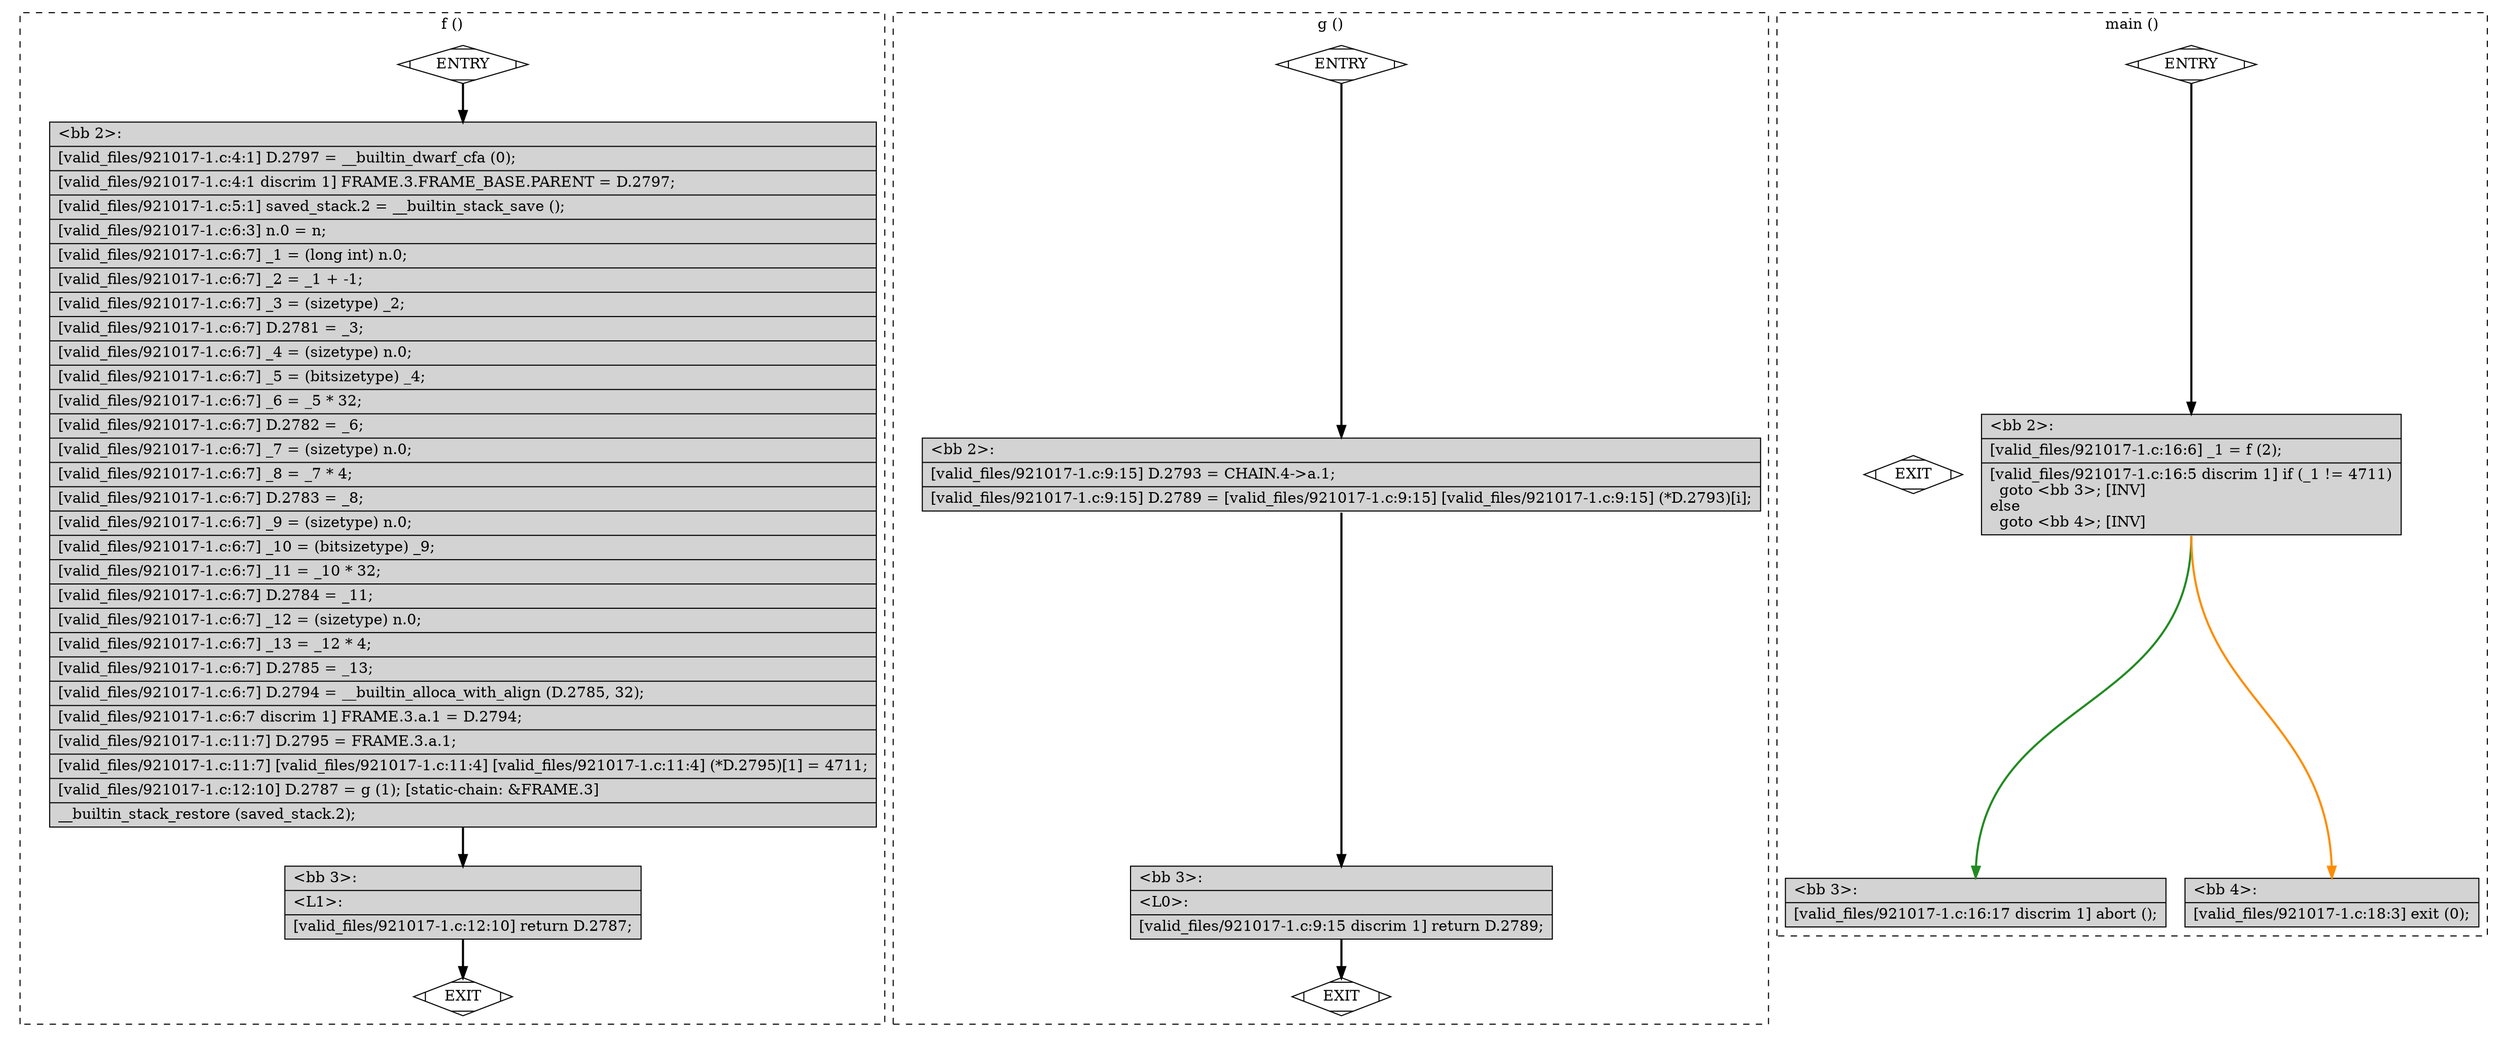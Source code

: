 digraph "a-921017-1.c.015t.cfg" {
overlap=false;
subgraph "cluster_f" {
	style="dashed";
	color="black";
	label="f ()";
	fn_0_basic_block_0 [shape=Mdiamond,style=filled,fillcolor=white,label="ENTRY"];

	fn_0_basic_block_1 [shape=Mdiamond,style=filled,fillcolor=white,label="EXIT"];

	fn_0_basic_block_2 [shape=record,style=filled,fillcolor=lightgrey,label="{\<bb\ 2\>:\l\
|[valid_files/921017-1.c:4:1]\ D.2797\ =\ __builtin_dwarf_cfa\ (0);\l\
|[valid_files/921017-1.c:4:1\ discrim\ 1]\ FRAME.3.FRAME_BASE.PARENT\ =\ D.2797;\l\
|[valid_files/921017-1.c:5:1]\ saved_stack.2\ =\ __builtin_stack_save\ ();\l\
|[valid_files/921017-1.c:6:3]\ n.0\ =\ n;\l\
|[valid_files/921017-1.c:6:7]\ _1\ =\ (long\ int)\ n.0;\l\
|[valid_files/921017-1.c:6:7]\ _2\ =\ _1\ +\ -1;\l\
|[valid_files/921017-1.c:6:7]\ _3\ =\ (sizetype)\ _2;\l\
|[valid_files/921017-1.c:6:7]\ D.2781\ =\ _3;\l\
|[valid_files/921017-1.c:6:7]\ _4\ =\ (sizetype)\ n.0;\l\
|[valid_files/921017-1.c:6:7]\ _5\ =\ (bitsizetype)\ _4;\l\
|[valid_files/921017-1.c:6:7]\ _6\ =\ _5\ *\ 32;\l\
|[valid_files/921017-1.c:6:7]\ D.2782\ =\ _6;\l\
|[valid_files/921017-1.c:6:7]\ _7\ =\ (sizetype)\ n.0;\l\
|[valid_files/921017-1.c:6:7]\ _8\ =\ _7\ *\ 4;\l\
|[valid_files/921017-1.c:6:7]\ D.2783\ =\ _8;\l\
|[valid_files/921017-1.c:6:7]\ _9\ =\ (sizetype)\ n.0;\l\
|[valid_files/921017-1.c:6:7]\ _10\ =\ (bitsizetype)\ _9;\l\
|[valid_files/921017-1.c:6:7]\ _11\ =\ _10\ *\ 32;\l\
|[valid_files/921017-1.c:6:7]\ D.2784\ =\ _11;\l\
|[valid_files/921017-1.c:6:7]\ _12\ =\ (sizetype)\ n.0;\l\
|[valid_files/921017-1.c:6:7]\ _13\ =\ _12\ *\ 4;\l\
|[valid_files/921017-1.c:6:7]\ D.2785\ =\ _13;\l\
|[valid_files/921017-1.c:6:7]\ D.2794\ =\ __builtin_alloca_with_align\ (D.2785,\ 32);\l\
|[valid_files/921017-1.c:6:7\ discrim\ 1]\ FRAME.3.a.1\ =\ D.2794;\l\
|[valid_files/921017-1.c:11:7]\ D.2795\ =\ FRAME.3.a.1;\l\
|[valid_files/921017-1.c:11:7]\ [valid_files/921017-1.c:11:4]\ [valid_files/921017-1.c:11:4]\ (*D.2795)[1]\ =\ 4711;\l\
|[valid_files/921017-1.c:12:10]\ D.2787\ =\ g\ (1);\ [static-chain:\ &FRAME.3]\l\
|__builtin_stack_restore\ (saved_stack.2);\l\
}"];

	fn_0_basic_block_3 [shape=record,style=filled,fillcolor=lightgrey,label="{\<bb\ 3\>:\l\
|\<L1\>:\l\
|[valid_files/921017-1.c:12:10]\ return\ D.2787;\l\
}"];

	fn_0_basic_block_0:s -> fn_0_basic_block_2:n [style="solid,bold",color=black,weight=100,constraint=true];
	fn_0_basic_block_2:s -> fn_0_basic_block_3:n [style="solid,bold",color=black,weight=100,constraint=true];
	fn_0_basic_block_3:s -> fn_0_basic_block_1:n [style="solid,bold",color=black,weight=10,constraint=true];
	fn_0_basic_block_0:s -> fn_0_basic_block_1:n [style="invis",constraint=true];
}
subgraph "cluster_g" {
	style="dashed";
	color="black";
	label="g ()";
	fn_1_basic_block_0 [shape=Mdiamond,style=filled,fillcolor=white,label="ENTRY"];

	fn_1_basic_block_1 [shape=Mdiamond,style=filled,fillcolor=white,label="EXIT"];

	fn_1_basic_block_2 [shape=record,style=filled,fillcolor=lightgrey,label="{\<bb\ 2\>:\l\
|[valid_files/921017-1.c:9:15]\ D.2793\ =\ CHAIN.4-\>a.1;\l\
|[valid_files/921017-1.c:9:15]\ D.2789\ =\ [valid_files/921017-1.c:9:15]\ [valid_files/921017-1.c:9:15]\ (*D.2793)[i];\l\
}"];

	fn_1_basic_block_3 [shape=record,style=filled,fillcolor=lightgrey,label="{\<bb\ 3\>:\l\
|\<L0\>:\l\
|[valid_files/921017-1.c:9:15\ discrim\ 1]\ return\ D.2789;\l\
}"];

	fn_1_basic_block_0:s -> fn_1_basic_block_2:n [style="solid,bold",color=black,weight=100,constraint=true];
	fn_1_basic_block_2:s -> fn_1_basic_block_3:n [style="solid,bold",color=black,weight=100,constraint=true];
	fn_1_basic_block_3:s -> fn_1_basic_block_1:n [style="solid,bold",color=black,weight=10,constraint=true];
	fn_1_basic_block_0:s -> fn_1_basic_block_1:n [style="invis",constraint=true];
}
subgraph "cluster_main" {
	style="dashed";
	color="black";
	label="main ()";
	fn_2_basic_block_0 [shape=Mdiamond,style=filled,fillcolor=white,label="ENTRY"];

	fn_2_basic_block_1 [shape=Mdiamond,style=filled,fillcolor=white,label="EXIT"];

	fn_2_basic_block_2 [shape=record,style=filled,fillcolor=lightgrey,label="{\<bb\ 2\>:\l\
|[valid_files/921017-1.c:16:6]\ _1\ =\ f\ (2);\l\
|[valid_files/921017-1.c:16:5\ discrim\ 1]\ if\ (_1\ !=\ 4711)\l\
\ \ goto\ \<bb\ 3\>;\ [INV]\l\
else\l\
\ \ goto\ \<bb\ 4\>;\ [INV]\l\
}"];

	fn_2_basic_block_3 [shape=record,style=filled,fillcolor=lightgrey,label="{\<bb\ 3\>:\l\
|[valid_files/921017-1.c:16:17\ discrim\ 1]\ abort\ ();\l\
}"];

	fn_2_basic_block_4 [shape=record,style=filled,fillcolor=lightgrey,label="{\<bb\ 4\>:\l\
|[valid_files/921017-1.c:18:3]\ exit\ (0);\l\
}"];

	fn_2_basic_block_0:s -> fn_2_basic_block_2:n [style="solid,bold",color=black,weight=100,constraint=true];
	fn_2_basic_block_2:s -> fn_2_basic_block_3:n [style="solid,bold",color=forestgreen,weight=10,constraint=true];
	fn_2_basic_block_2:s -> fn_2_basic_block_4:n [style="solid,bold",color=darkorange,weight=10,constraint=true];
	fn_2_basic_block_0:s -> fn_2_basic_block_1:n [style="invis",constraint=true];
}
}

